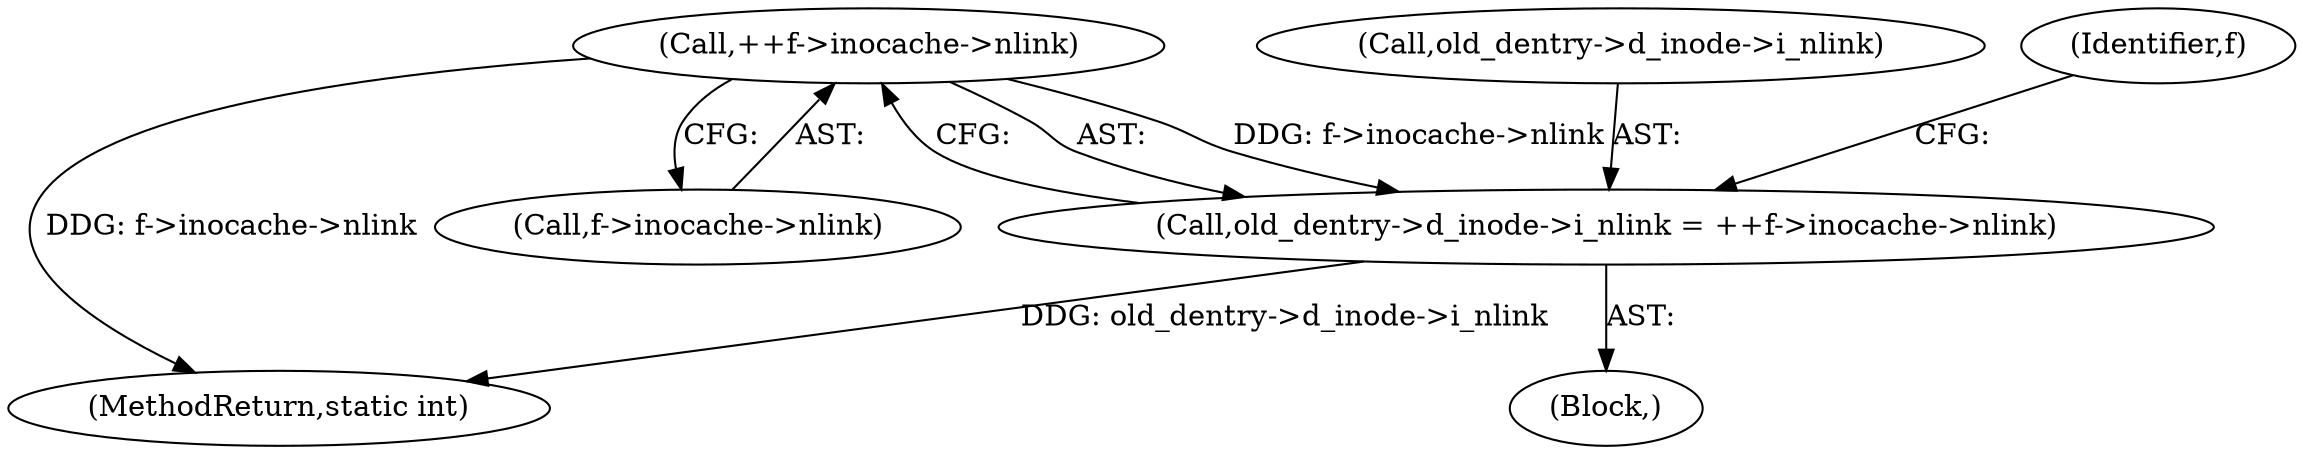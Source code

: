 digraph "0_infradead_9ed437c50d89eabae763dd422579f73fdebf288d_0@pointer" {
"1000404" [label="(Call,++f->inocache->nlink)"];
"1000398" [label="(Call,old_dentry->d_inode->i_nlink = ++f->inocache->nlink)"];
"1000493" [label="(MethodReturn,static int)"];
"1000399" [label="(Call,old_dentry->d_inode->i_nlink)"];
"1000398" [label="(Call,old_dentry->d_inode->i_nlink = ++f->inocache->nlink)"];
"1000405" [label="(Call,f->inocache->nlink)"];
"1000413" [label="(Identifier,f)"];
"1000404" [label="(Call,++f->inocache->nlink)"];
"1000392" [label="(Block,)"];
"1000404" -> "1000398"  [label="AST: "];
"1000404" -> "1000405"  [label="CFG: "];
"1000405" -> "1000404"  [label="AST: "];
"1000398" -> "1000404"  [label="CFG: "];
"1000404" -> "1000493"  [label="DDG: f->inocache->nlink"];
"1000404" -> "1000398"  [label="DDG: f->inocache->nlink"];
"1000398" -> "1000392"  [label="AST: "];
"1000399" -> "1000398"  [label="AST: "];
"1000413" -> "1000398"  [label="CFG: "];
"1000398" -> "1000493"  [label="DDG: old_dentry->d_inode->i_nlink"];
}
